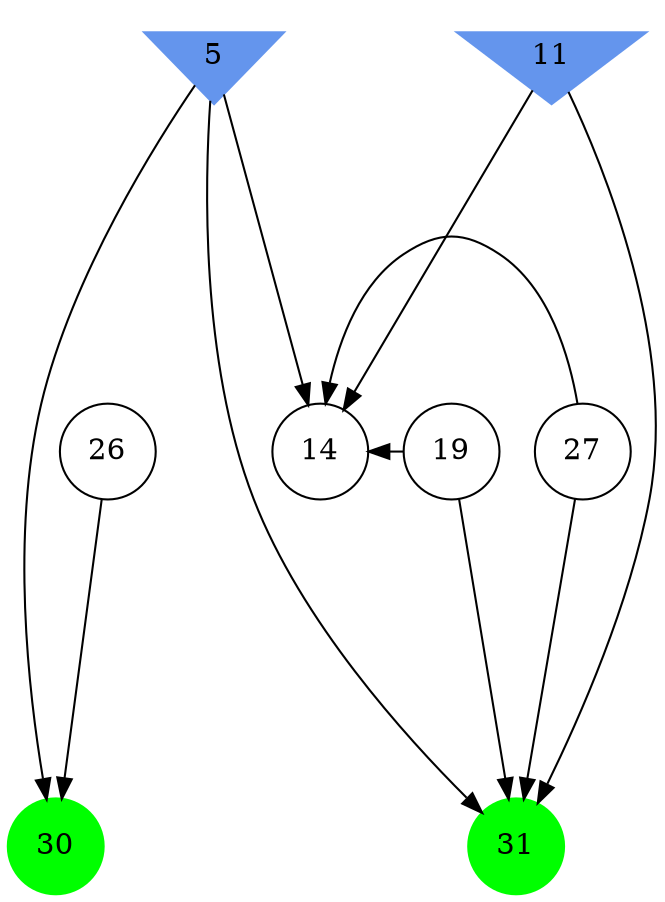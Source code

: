 digraph brain {
	ranksep=2.0;
	5 [shape=invtriangle,style=filled,color=cornflowerblue];
	11 [shape=invtriangle,style=filled,color=cornflowerblue];
	14 [shape=circle,color=black];
	19 [shape=circle,color=black];
	26 [shape=circle,color=black];
	27 [shape=circle,color=black];
	30 [shape=circle,style=filled,color=green];
	31 [shape=circle,style=filled,color=green];
	27	->	31;
	27	->	14;
	19	->	31;
	19	->	14;
	11	->	31;
	11	->	14;
	5	->	31;
	5	->	14;
	5	->	30;
	26	->	30;
	{ rank=same; 5; 11; }
	{ rank=same; 14; 19; 26; 27; }
	{ rank=same; 30; 31; }
}

